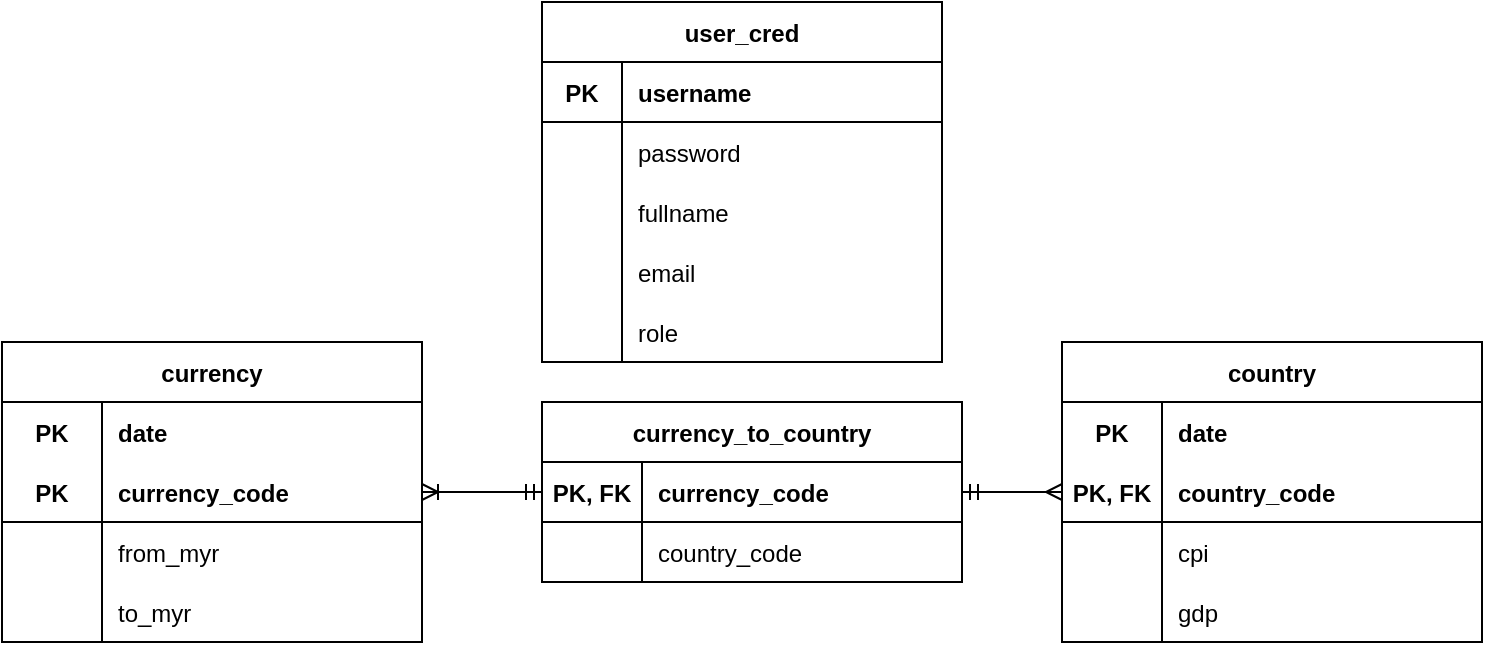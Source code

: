 <mxfile version="15.9.4" type="device"><diagram id="eTdptfJT7uj-NhpEdw3O" name="Page-1"><mxGraphModel dx="1831" dy="496" grid="1" gridSize="10" guides="1" tooltips="1" connect="1" arrows="1" fold="1" page="1" pageScale="1" pageWidth="850" pageHeight="1100" math="0" shadow="0"><root><mxCell id="0"/><mxCell id="1" parent="0"/><mxCell id="lTI54tnqUrldEwQBFd6H-1" value="currency" style="shape=table;startSize=30;container=1;collapsible=1;childLayout=tableLayout;fixedRows=1;rowLines=0;fontStyle=1;align=center;resizeLast=1;" parent="1" vertex="1"><mxGeometry x="-780" y="180" width="210" height="150" as="geometry"/></mxCell><mxCell id="lTI54tnqUrldEwQBFd6H-5" value="" style="shape=partialRectangle;collapsible=0;dropTarget=0;pointerEvents=0;fillColor=none;top=0;left=0;bottom=0;right=0;points=[[0,0.5],[1,0.5]];portConstraint=eastwest;" parent="lTI54tnqUrldEwQBFd6H-1" vertex="1"><mxGeometry y="30" width="210" height="30" as="geometry"/></mxCell><mxCell id="lTI54tnqUrldEwQBFd6H-6" value="PK" style="shape=partialRectangle;connectable=0;fillColor=none;top=0;left=0;bottom=0;right=0;editable=1;overflow=hidden;fontStyle=1" parent="lTI54tnqUrldEwQBFd6H-5" vertex="1"><mxGeometry width="50" height="30" as="geometry"><mxRectangle width="50" height="30" as="alternateBounds"/></mxGeometry></mxCell><mxCell id="lTI54tnqUrldEwQBFd6H-7" value="date" style="shape=partialRectangle;connectable=0;fillColor=none;top=0;left=0;bottom=0;right=0;align=left;spacingLeft=6;overflow=hidden;fontStyle=1" parent="lTI54tnqUrldEwQBFd6H-5" vertex="1"><mxGeometry x="50" width="160" height="30" as="geometry"><mxRectangle width="160" height="30" as="alternateBounds"/></mxGeometry></mxCell><mxCell id="lTI54tnqUrldEwQBFd6H-2" value="" style="shape=partialRectangle;collapsible=0;dropTarget=0;pointerEvents=0;fillColor=none;top=0;left=0;bottom=1;right=0;points=[[0,0.5],[1,0.5]];portConstraint=eastwest;" parent="lTI54tnqUrldEwQBFd6H-1" vertex="1"><mxGeometry y="60" width="210" height="30" as="geometry"/></mxCell><mxCell id="lTI54tnqUrldEwQBFd6H-3" value="PK" style="shape=partialRectangle;connectable=0;fillColor=none;top=0;left=0;bottom=0;right=0;fontStyle=1;overflow=hidden;" parent="lTI54tnqUrldEwQBFd6H-2" vertex="1"><mxGeometry width="50" height="30" as="geometry"><mxRectangle width="50" height="30" as="alternateBounds"/></mxGeometry></mxCell><mxCell id="lTI54tnqUrldEwQBFd6H-4" value="currency_code" style="shape=partialRectangle;connectable=0;fillColor=none;top=0;left=0;bottom=0;right=0;align=left;spacingLeft=6;fontStyle=1;overflow=hidden;" parent="lTI54tnqUrldEwQBFd6H-2" vertex="1"><mxGeometry x="50" width="160" height="30" as="geometry"><mxRectangle width="160" height="30" as="alternateBounds"/></mxGeometry></mxCell><mxCell id="lTI54tnqUrldEwQBFd6H-8" value="" style="shape=partialRectangle;collapsible=0;dropTarget=0;pointerEvents=0;fillColor=none;top=0;left=0;bottom=0;right=0;points=[[0,0.5],[1,0.5]];portConstraint=eastwest;" parent="lTI54tnqUrldEwQBFd6H-1" vertex="1"><mxGeometry y="90" width="210" height="30" as="geometry"/></mxCell><mxCell id="lTI54tnqUrldEwQBFd6H-9" value="" style="shape=partialRectangle;connectable=0;fillColor=none;top=0;left=0;bottom=0;right=0;editable=1;overflow=hidden;" parent="lTI54tnqUrldEwQBFd6H-8" vertex="1"><mxGeometry width="50" height="30" as="geometry"><mxRectangle width="50" height="30" as="alternateBounds"/></mxGeometry></mxCell><mxCell id="lTI54tnqUrldEwQBFd6H-10" value="from_myr" style="shape=partialRectangle;connectable=0;fillColor=none;top=0;left=0;bottom=0;right=0;align=left;spacingLeft=6;overflow=hidden;" parent="lTI54tnqUrldEwQBFd6H-8" vertex="1"><mxGeometry x="50" width="160" height="30" as="geometry"><mxRectangle width="160" height="30" as="alternateBounds"/></mxGeometry></mxCell><mxCell id="lTI54tnqUrldEwQBFd6H-11" value="" style="shape=partialRectangle;collapsible=0;dropTarget=0;pointerEvents=0;fillColor=none;top=0;left=0;bottom=0;right=0;points=[[0,0.5],[1,0.5]];portConstraint=eastwest;" parent="lTI54tnqUrldEwQBFd6H-1" vertex="1"><mxGeometry y="120" width="210" height="30" as="geometry"/></mxCell><mxCell id="lTI54tnqUrldEwQBFd6H-12" value="" style="shape=partialRectangle;connectable=0;fillColor=none;top=0;left=0;bottom=0;right=0;editable=1;overflow=hidden;" parent="lTI54tnqUrldEwQBFd6H-11" vertex="1"><mxGeometry width="50" height="30" as="geometry"><mxRectangle width="50" height="30" as="alternateBounds"/></mxGeometry></mxCell><mxCell id="lTI54tnqUrldEwQBFd6H-13" value="to_myr" style="shape=partialRectangle;connectable=0;fillColor=none;top=0;left=0;bottom=0;right=0;align=left;spacingLeft=6;overflow=hidden;" parent="lTI54tnqUrldEwQBFd6H-11" vertex="1"><mxGeometry x="50" width="160" height="30" as="geometry"><mxRectangle width="160" height="30" as="alternateBounds"/></mxGeometry></mxCell><mxCell id="lTI54tnqUrldEwQBFd6H-29" value="country" style="shape=table;startSize=30;container=1;collapsible=1;childLayout=tableLayout;fixedRows=1;rowLines=0;fontStyle=1;align=center;resizeLast=1;" parent="1" vertex="1"><mxGeometry x="-250" y="180" width="210" height="150" as="geometry"/></mxCell><mxCell id="lTI54tnqUrldEwQBFd6H-33" value="" style="shape=partialRectangle;collapsible=0;dropTarget=0;pointerEvents=0;fillColor=none;top=0;left=0;bottom=0;right=0;points=[[0,0.5],[1,0.5]];portConstraint=eastwest;" parent="lTI54tnqUrldEwQBFd6H-29" vertex="1"><mxGeometry y="30" width="210" height="30" as="geometry"/></mxCell><mxCell id="lTI54tnqUrldEwQBFd6H-34" value="PK" style="shape=partialRectangle;connectable=0;fillColor=none;top=0;left=0;bottom=0;right=0;editable=1;overflow=hidden;fontStyle=1" parent="lTI54tnqUrldEwQBFd6H-33" vertex="1"><mxGeometry width="50" height="30" as="geometry"><mxRectangle width="50" height="30" as="alternateBounds"/></mxGeometry></mxCell><mxCell id="lTI54tnqUrldEwQBFd6H-35" value="date" style="shape=partialRectangle;connectable=0;fillColor=none;top=0;left=0;bottom=0;right=0;align=left;spacingLeft=6;overflow=hidden;fontStyle=1" parent="lTI54tnqUrldEwQBFd6H-33" vertex="1"><mxGeometry x="50" width="160" height="30" as="geometry"><mxRectangle width="160" height="30" as="alternateBounds"/></mxGeometry></mxCell><mxCell id="lTI54tnqUrldEwQBFd6H-30" value="" style="shape=partialRectangle;collapsible=0;dropTarget=0;pointerEvents=0;fillColor=none;top=0;left=0;bottom=1;right=0;points=[[0,0.5],[1,0.5]];portConstraint=eastwest;" parent="lTI54tnqUrldEwQBFd6H-29" vertex="1"><mxGeometry y="60" width="210" height="30" as="geometry"/></mxCell><mxCell id="lTI54tnqUrldEwQBFd6H-31" value="PK, FK" style="shape=partialRectangle;connectable=0;fillColor=none;top=0;left=0;bottom=0;right=0;fontStyle=1;overflow=hidden;" parent="lTI54tnqUrldEwQBFd6H-30" vertex="1"><mxGeometry width="50" height="30" as="geometry"><mxRectangle width="50" height="30" as="alternateBounds"/></mxGeometry></mxCell><mxCell id="lTI54tnqUrldEwQBFd6H-32" value="country_code" style="shape=partialRectangle;connectable=0;fillColor=none;top=0;left=0;bottom=0;right=0;align=left;spacingLeft=6;fontStyle=1;overflow=hidden;" parent="lTI54tnqUrldEwQBFd6H-30" vertex="1"><mxGeometry x="50" width="160" height="30" as="geometry"><mxRectangle width="160" height="30" as="alternateBounds"/></mxGeometry></mxCell><mxCell id="lTI54tnqUrldEwQBFd6H-36" value="" style="shape=partialRectangle;collapsible=0;dropTarget=0;pointerEvents=0;fillColor=none;top=0;left=0;bottom=0;right=0;points=[[0,0.5],[1,0.5]];portConstraint=eastwest;" parent="lTI54tnqUrldEwQBFd6H-29" vertex="1"><mxGeometry y="90" width="210" height="30" as="geometry"/></mxCell><mxCell id="lTI54tnqUrldEwQBFd6H-37" value="" style="shape=partialRectangle;connectable=0;fillColor=none;top=0;left=0;bottom=0;right=0;editable=1;overflow=hidden;" parent="lTI54tnqUrldEwQBFd6H-36" vertex="1"><mxGeometry width="50" height="30" as="geometry"><mxRectangle width="50" height="30" as="alternateBounds"/></mxGeometry></mxCell><mxCell id="lTI54tnqUrldEwQBFd6H-38" value="cpi" style="shape=partialRectangle;connectable=0;fillColor=none;top=0;left=0;bottom=0;right=0;align=left;spacingLeft=6;overflow=hidden;" parent="lTI54tnqUrldEwQBFd6H-36" vertex="1"><mxGeometry x="50" width="160" height="30" as="geometry"><mxRectangle width="160" height="30" as="alternateBounds"/></mxGeometry></mxCell><mxCell id="lTI54tnqUrldEwQBFd6H-39" value="" style="shape=partialRectangle;collapsible=0;dropTarget=0;pointerEvents=0;fillColor=none;top=0;left=0;bottom=0;right=0;points=[[0,0.5],[1,0.5]];portConstraint=eastwest;" parent="lTI54tnqUrldEwQBFd6H-29" vertex="1"><mxGeometry y="120" width="210" height="30" as="geometry"/></mxCell><mxCell id="lTI54tnqUrldEwQBFd6H-40" value="" style="shape=partialRectangle;connectable=0;fillColor=none;top=0;left=0;bottom=0;right=0;editable=1;overflow=hidden;" parent="lTI54tnqUrldEwQBFd6H-39" vertex="1"><mxGeometry width="50" height="30" as="geometry"><mxRectangle width="50" height="30" as="alternateBounds"/></mxGeometry></mxCell><mxCell id="lTI54tnqUrldEwQBFd6H-41" value="gdp" style="shape=partialRectangle;connectable=0;fillColor=none;top=0;left=0;bottom=0;right=0;align=left;spacingLeft=6;overflow=hidden;" parent="lTI54tnqUrldEwQBFd6H-39" vertex="1"><mxGeometry x="50" width="160" height="30" as="geometry"><mxRectangle width="160" height="30" as="alternateBounds"/></mxGeometry></mxCell><mxCell id="lTI54tnqUrldEwQBFd6H-62" style="edgeStyle=orthogonalEdgeStyle;rounded=0;orthogonalLoop=1;jettySize=auto;html=1;startArrow=ERmandOne;startFill=0;endArrow=ERmany;endFill=0;" parent="1" source="lTI54tnqUrldEwQBFd6H-48" target="lTI54tnqUrldEwQBFd6H-29" edge="1"><mxGeometry relative="1" as="geometry"/></mxCell><mxCell id="lTI54tnqUrldEwQBFd6H-48" value="currency_to_country" style="shape=table;startSize=30;container=1;collapsible=1;childLayout=tableLayout;fixedRows=1;rowLines=0;fontStyle=1;align=center;resizeLast=1;" parent="1" vertex="1"><mxGeometry x="-510" y="210" width="210" height="90" as="geometry"/></mxCell><mxCell id="lTI54tnqUrldEwQBFd6H-52" value="" style="shape=partialRectangle;collapsible=0;dropTarget=0;pointerEvents=0;fillColor=none;top=0;left=0;bottom=1;right=0;points=[[0,0.5],[1,0.5]];portConstraint=eastwest;" parent="lTI54tnqUrldEwQBFd6H-48" vertex="1"><mxGeometry y="30" width="210" height="30" as="geometry"/></mxCell><mxCell id="lTI54tnqUrldEwQBFd6H-53" value="PK, FK" style="shape=partialRectangle;connectable=0;fillColor=none;top=0;left=0;bottom=0;right=0;fontStyle=1;overflow=hidden;" parent="lTI54tnqUrldEwQBFd6H-52" vertex="1"><mxGeometry width="50" height="30" as="geometry"><mxRectangle width="50" height="30" as="alternateBounds"/></mxGeometry></mxCell><mxCell id="lTI54tnqUrldEwQBFd6H-54" value="currency_code" style="shape=partialRectangle;connectable=0;fillColor=none;top=0;left=0;bottom=0;right=0;align=left;spacingLeft=6;fontStyle=1;overflow=hidden;" parent="lTI54tnqUrldEwQBFd6H-52" vertex="1"><mxGeometry x="50" width="160" height="30" as="geometry"><mxRectangle width="160" height="30" as="alternateBounds"/></mxGeometry></mxCell><mxCell id="lTI54tnqUrldEwQBFd6H-55" value="" style="shape=partialRectangle;collapsible=0;dropTarget=0;pointerEvents=0;fillColor=none;top=0;left=0;bottom=0;right=0;points=[[0,0.5],[1,0.5]];portConstraint=eastwest;" parent="lTI54tnqUrldEwQBFd6H-48" vertex="1"><mxGeometry y="60" width="210" height="30" as="geometry"/></mxCell><mxCell id="lTI54tnqUrldEwQBFd6H-56" value="" style="shape=partialRectangle;connectable=0;fillColor=none;top=0;left=0;bottom=0;right=0;editable=1;overflow=hidden;" parent="lTI54tnqUrldEwQBFd6H-55" vertex="1"><mxGeometry width="50" height="30" as="geometry"><mxRectangle width="50" height="30" as="alternateBounds"/></mxGeometry></mxCell><mxCell id="lTI54tnqUrldEwQBFd6H-57" value="country_code" style="shape=partialRectangle;connectable=0;fillColor=none;top=0;left=0;bottom=0;right=0;align=left;spacingLeft=6;overflow=hidden;" parent="lTI54tnqUrldEwQBFd6H-55" vertex="1"><mxGeometry x="50" width="160" height="30" as="geometry"><mxRectangle width="160" height="30" as="alternateBounds"/></mxGeometry></mxCell><mxCell id="lTI54tnqUrldEwQBFd6H-61" style="edgeStyle=orthogonalEdgeStyle;rounded=0;orthogonalLoop=1;jettySize=auto;html=1;startArrow=ERoneToMany;startFill=0;endArrow=ERmandOne;endFill=0;" parent="1" source="lTI54tnqUrldEwQBFd6H-2" target="lTI54tnqUrldEwQBFd6H-48" edge="1"><mxGeometry relative="1" as="geometry"/></mxCell><mxCell id="glRlVvjuGUO_TcJDYuUc-1" value="user_cred" style="shape=table;startSize=30;container=1;collapsible=1;childLayout=tableLayout;fixedRows=1;rowLines=0;fontStyle=1;align=center;resizeLast=1;" vertex="1" parent="1"><mxGeometry x="-510" y="10" width="200" height="180" as="geometry"/></mxCell><mxCell id="glRlVvjuGUO_TcJDYuUc-2" value="" style="shape=partialRectangle;collapsible=0;dropTarget=0;pointerEvents=0;fillColor=none;top=0;left=0;bottom=1;right=0;points=[[0,0.5],[1,0.5]];portConstraint=eastwest;" vertex="1" parent="glRlVvjuGUO_TcJDYuUc-1"><mxGeometry y="30" width="200" height="30" as="geometry"/></mxCell><mxCell id="glRlVvjuGUO_TcJDYuUc-3" value="PK" style="shape=partialRectangle;connectable=0;fillColor=none;top=0;left=0;bottom=0;right=0;fontStyle=1;overflow=hidden;" vertex="1" parent="glRlVvjuGUO_TcJDYuUc-2"><mxGeometry width="40" height="30" as="geometry"><mxRectangle width="40" height="30" as="alternateBounds"/></mxGeometry></mxCell><mxCell id="glRlVvjuGUO_TcJDYuUc-4" value="username" style="shape=partialRectangle;connectable=0;fillColor=none;top=0;left=0;bottom=0;right=0;align=left;spacingLeft=6;fontStyle=1;overflow=hidden;" vertex="1" parent="glRlVvjuGUO_TcJDYuUc-2"><mxGeometry x="40" width="160" height="30" as="geometry"><mxRectangle width="160" height="30" as="alternateBounds"/></mxGeometry></mxCell><mxCell id="glRlVvjuGUO_TcJDYuUc-5" value="" style="shape=partialRectangle;collapsible=0;dropTarget=0;pointerEvents=0;fillColor=none;top=0;left=0;bottom=0;right=0;points=[[0,0.5],[1,0.5]];portConstraint=eastwest;" vertex="1" parent="glRlVvjuGUO_TcJDYuUc-1"><mxGeometry y="60" width="200" height="30" as="geometry"/></mxCell><mxCell id="glRlVvjuGUO_TcJDYuUc-6" value="" style="shape=partialRectangle;connectable=0;fillColor=none;top=0;left=0;bottom=0;right=0;editable=1;overflow=hidden;" vertex="1" parent="glRlVvjuGUO_TcJDYuUc-5"><mxGeometry width="40" height="30" as="geometry"><mxRectangle width="40" height="30" as="alternateBounds"/></mxGeometry></mxCell><mxCell id="glRlVvjuGUO_TcJDYuUc-7" value="password" style="shape=partialRectangle;connectable=0;fillColor=none;top=0;left=0;bottom=0;right=0;align=left;spacingLeft=6;overflow=hidden;" vertex="1" parent="glRlVvjuGUO_TcJDYuUc-5"><mxGeometry x="40" width="160" height="30" as="geometry"><mxRectangle width="160" height="30" as="alternateBounds"/></mxGeometry></mxCell><mxCell id="glRlVvjuGUO_TcJDYuUc-8" value="" style="shape=partialRectangle;collapsible=0;dropTarget=0;pointerEvents=0;fillColor=none;top=0;left=0;bottom=0;right=0;points=[[0,0.5],[1,0.5]];portConstraint=eastwest;" vertex="1" parent="glRlVvjuGUO_TcJDYuUc-1"><mxGeometry y="90" width="200" height="30" as="geometry"/></mxCell><mxCell id="glRlVvjuGUO_TcJDYuUc-9" value="" style="shape=partialRectangle;connectable=0;fillColor=none;top=0;left=0;bottom=0;right=0;editable=1;overflow=hidden;" vertex="1" parent="glRlVvjuGUO_TcJDYuUc-8"><mxGeometry width="40" height="30" as="geometry"><mxRectangle width="40" height="30" as="alternateBounds"/></mxGeometry></mxCell><mxCell id="glRlVvjuGUO_TcJDYuUc-10" value="fullname" style="shape=partialRectangle;connectable=0;fillColor=none;top=0;left=0;bottom=0;right=0;align=left;spacingLeft=6;overflow=hidden;" vertex="1" parent="glRlVvjuGUO_TcJDYuUc-8"><mxGeometry x="40" width="160" height="30" as="geometry"><mxRectangle width="160" height="30" as="alternateBounds"/></mxGeometry></mxCell><mxCell id="glRlVvjuGUO_TcJDYuUc-11" value="" style="shape=partialRectangle;collapsible=0;dropTarget=0;pointerEvents=0;fillColor=none;top=0;left=0;bottom=0;right=0;points=[[0,0.5],[1,0.5]];portConstraint=eastwest;" vertex="1" parent="glRlVvjuGUO_TcJDYuUc-1"><mxGeometry y="120" width="200" height="30" as="geometry"/></mxCell><mxCell id="glRlVvjuGUO_TcJDYuUc-12" value="" style="shape=partialRectangle;connectable=0;fillColor=none;top=0;left=0;bottom=0;right=0;editable=1;overflow=hidden;" vertex="1" parent="glRlVvjuGUO_TcJDYuUc-11"><mxGeometry width="40" height="30" as="geometry"><mxRectangle width="40" height="30" as="alternateBounds"/></mxGeometry></mxCell><mxCell id="glRlVvjuGUO_TcJDYuUc-13" value="email" style="shape=partialRectangle;connectable=0;fillColor=none;top=0;left=0;bottom=0;right=0;align=left;spacingLeft=6;overflow=hidden;" vertex="1" parent="glRlVvjuGUO_TcJDYuUc-11"><mxGeometry x="40" width="160" height="30" as="geometry"><mxRectangle width="160" height="30" as="alternateBounds"/></mxGeometry></mxCell><mxCell id="glRlVvjuGUO_TcJDYuUc-14" value="" style="shape=partialRectangle;collapsible=0;dropTarget=0;pointerEvents=0;fillColor=none;top=0;left=0;bottom=0;right=0;points=[[0,0.5],[1,0.5]];portConstraint=eastwest;" vertex="1" parent="glRlVvjuGUO_TcJDYuUc-1"><mxGeometry y="150" width="200" height="30" as="geometry"/></mxCell><mxCell id="glRlVvjuGUO_TcJDYuUc-15" value="" style="shape=partialRectangle;connectable=0;fillColor=none;top=0;left=0;bottom=0;right=0;editable=1;overflow=hidden;" vertex="1" parent="glRlVvjuGUO_TcJDYuUc-14"><mxGeometry width="40" height="30" as="geometry"><mxRectangle width="40" height="30" as="alternateBounds"/></mxGeometry></mxCell><mxCell id="glRlVvjuGUO_TcJDYuUc-16" value="role" style="shape=partialRectangle;connectable=0;fillColor=none;top=0;left=0;bottom=0;right=0;align=left;spacingLeft=6;overflow=hidden;" vertex="1" parent="glRlVvjuGUO_TcJDYuUc-14"><mxGeometry x="40" width="160" height="30" as="geometry"><mxRectangle width="160" height="30" as="alternateBounds"/></mxGeometry></mxCell></root></mxGraphModel></diagram></mxfile>
